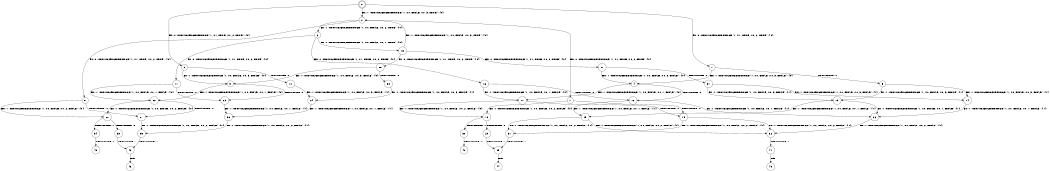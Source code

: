 digraph BCG {
size = "7, 10.5";
center = TRUE;
node [shape = circle];
0 [peripheries = 2];
0 -> 1 [label = "EX !0 !ATOMIC_EXCH_BRANCH (1, +1, TRUE, +0, 2, TRUE) !{0}"];
0 -> 2 [label = "EX !1 !ATOMIC_EXCH_BRANCH (1, +0, FALSE, +0, 3, TRUE) !{0}"];
0 -> 3 [label = "EX !0 !ATOMIC_EXCH_BRANCH (1, +1, TRUE, +0, 2, TRUE) !{0}"];
1 -> 4 [label = "EX !1 !ATOMIC_EXCH_BRANCH (1, +0, FALSE, +0, 3, FALSE) !{0}"];
1 -> 5 [label = "TERMINATE !0"];
2 -> 6 [label = "EX !1 !ATOMIC_EXCH_BRANCH (1, +0, FALSE, +0, 2, TRUE) !{0}"];
2 -> 7 [label = "EX !0 !ATOMIC_EXCH_BRANCH (1, +1, TRUE, +0, 2, TRUE) !{0}"];
2 -> 8 [label = "EX !0 !ATOMIC_EXCH_BRANCH (1, +1, TRUE, +0, 2, TRUE) !{0}"];
3 -> 9 [label = "EX !1 !ATOMIC_EXCH_BRANCH (1, +0, FALSE, +0, 3, FALSE) !{0}"];
3 -> 10 [label = "TERMINATE !0"];
4 -> 11 [label = "EX !1 !ATOMIC_EXCH_BRANCH (1, +0, FALSE, +0, 1, FALSE) !{0}"];
4 -> 12 [label = "TERMINATE !0"];
5 -> 13 [label = "EX !1 !ATOMIC_EXCH_BRANCH (1, +0, FALSE, +0, 3, FALSE) !{1}"];
5 -> 14 [label = "EX !1 !ATOMIC_EXCH_BRANCH (1, +0, FALSE, +0, 3, FALSE) !{1}"];
6 -> 15 [label = "EX !1 !ATOMIC_EXCH_BRANCH (1, +0, FALSE, +0, 1, TRUE) !{0}"];
6 -> 16 [label = "EX !0 !ATOMIC_EXCH_BRANCH (1, +1, TRUE, +0, 2, TRUE) !{0}"];
6 -> 17 [label = "EX !0 !ATOMIC_EXCH_BRANCH (1, +1, TRUE, +0, 2, TRUE) !{0}"];
7 -> 18 [label = "EX !1 !ATOMIC_EXCH_BRANCH (1, +0, FALSE, +0, 2, FALSE) !{0}"];
7 -> 19 [label = "TERMINATE !0"];
8 -> 20 [label = "EX !1 !ATOMIC_EXCH_BRANCH (1, +0, FALSE, +0, 2, FALSE) !{0}"];
8 -> 21 [label = "TERMINATE !0"];
9 -> 22 [label = "EX !1 !ATOMIC_EXCH_BRANCH (1, +0, FALSE, +0, 1, FALSE) !{0}"];
9 -> 23 [label = "TERMINATE !0"];
10 -> 24 [label = "EX !1 !ATOMIC_EXCH_BRANCH (1, +0, FALSE, +0, 3, FALSE) !{1}"];
11 -> 18 [label = "EX !1 !ATOMIC_EXCH_BRANCH (1, +0, FALSE, +0, 2, FALSE) !{0}"];
11 -> 19 [label = "TERMINATE !0"];
12 -> 25 [label = "EX !1 !ATOMIC_EXCH_BRANCH (1, +0, FALSE, +0, 1, FALSE) !{1}"];
12 -> 26 [label = "EX !1 !ATOMIC_EXCH_BRANCH (1, +0, FALSE, +0, 1, FALSE) !{1}"];
13 -> 25 [label = "EX !1 !ATOMIC_EXCH_BRANCH (1, +0, FALSE, +0, 1, FALSE) !{1}"];
13 -> 26 [label = "EX !1 !ATOMIC_EXCH_BRANCH (1, +0, FALSE, +0, 1, FALSE) !{1}"];
14 -> 26 [label = "EX !1 !ATOMIC_EXCH_BRANCH (1, +0, FALSE, +0, 1, FALSE) !{1}"];
15 -> 2 [label = "EX !1 !ATOMIC_EXCH_BRANCH (1, +0, FALSE, +0, 3, TRUE) !{0}"];
15 -> 27 [label = "EX !0 !ATOMIC_EXCH_BRANCH (1, +1, TRUE, +0, 2, TRUE) !{0}"];
15 -> 28 [label = "EX !0 !ATOMIC_EXCH_BRANCH (1, +1, TRUE, +0, 2, TRUE) !{0}"];
16 -> 11 [label = "EX !1 !ATOMIC_EXCH_BRANCH (1, +0, FALSE, +0, 1, FALSE) !{0}"];
16 -> 12 [label = "TERMINATE !0"];
17 -> 22 [label = "EX !1 !ATOMIC_EXCH_BRANCH (1, +0, FALSE, +0, 1, FALSE) !{0}"];
17 -> 23 [label = "TERMINATE !0"];
18 -> 29 [label = "TERMINATE !0"];
18 -> 30 [label = "TERMINATE !1"];
19 -> 31 [label = "EX !1 !ATOMIC_EXCH_BRANCH (1, +0, FALSE, +0, 2, FALSE) !{1}"];
19 -> 32 [label = "EX !1 !ATOMIC_EXCH_BRANCH (1, +0, FALSE, +0, 2, FALSE) !{1}"];
20 -> 33 [label = "TERMINATE !0"];
20 -> 34 [label = "TERMINATE !1"];
21 -> 35 [label = "EX !1 !ATOMIC_EXCH_BRANCH (1, +0, FALSE, +0, 2, FALSE) !{1}"];
22 -> 20 [label = "EX !1 !ATOMIC_EXCH_BRANCH (1, +0, FALSE, +0, 2, FALSE) !{0}"];
22 -> 21 [label = "TERMINATE !0"];
23 -> 36 [label = "EX !1 !ATOMIC_EXCH_BRANCH (1, +0, FALSE, +0, 1, FALSE) !{1}"];
24 -> 36 [label = "EX !1 !ATOMIC_EXCH_BRANCH (1, +0, FALSE, +0, 1, FALSE) !{1}"];
25 -> 31 [label = "EX !1 !ATOMIC_EXCH_BRANCH (1, +0, FALSE, +0, 2, FALSE) !{1}"];
25 -> 32 [label = "EX !1 !ATOMIC_EXCH_BRANCH (1, +0, FALSE, +0, 2, FALSE) !{1}"];
26 -> 32 [label = "EX !1 !ATOMIC_EXCH_BRANCH (1, +0, FALSE, +0, 2, FALSE) !{1}"];
27 -> 4 [label = "EX !1 !ATOMIC_EXCH_BRANCH (1, +0, FALSE, +0, 3, FALSE) !{0}"];
27 -> 37 [label = "TERMINATE !0"];
28 -> 9 [label = "EX !1 !ATOMIC_EXCH_BRANCH (1, +0, FALSE, +0, 3, FALSE) !{0}"];
28 -> 38 [label = "TERMINATE !0"];
29 -> 39 [label = "TERMINATE !1"];
30 -> 40 [label = "TERMINATE !0"];
31 -> 39 [label = "TERMINATE !1"];
32 -> 41 [label = "TERMINATE !1"];
33 -> 42 [label = "TERMINATE !1"];
34 -> 43 [label = "TERMINATE !0"];
35 -> 42 [label = "TERMINATE !1"];
36 -> 35 [label = "EX !1 !ATOMIC_EXCH_BRANCH (1, +0, FALSE, +0, 2, FALSE) !{1}"];
37 -> 13 [label = "EX !1 !ATOMIC_EXCH_BRANCH (1, +0, FALSE, +0, 3, FALSE) !{1}"];
37 -> 14 [label = "EX !1 !ATOMIC_EXCH_BRANCH (1, +0, FALSE, +0, 3, FALSE) !{1}"];
38 -> 24 [label = "EX !1 !ATOMIC_EXCH_BRANCH (1, +0, FALSE, +0, 3, FALSE) !{1}"];
39 -> 44 [label = "exit"];
41 -> 45 [label = "exit"];
42 -> 46 [label = "exit"];
}
